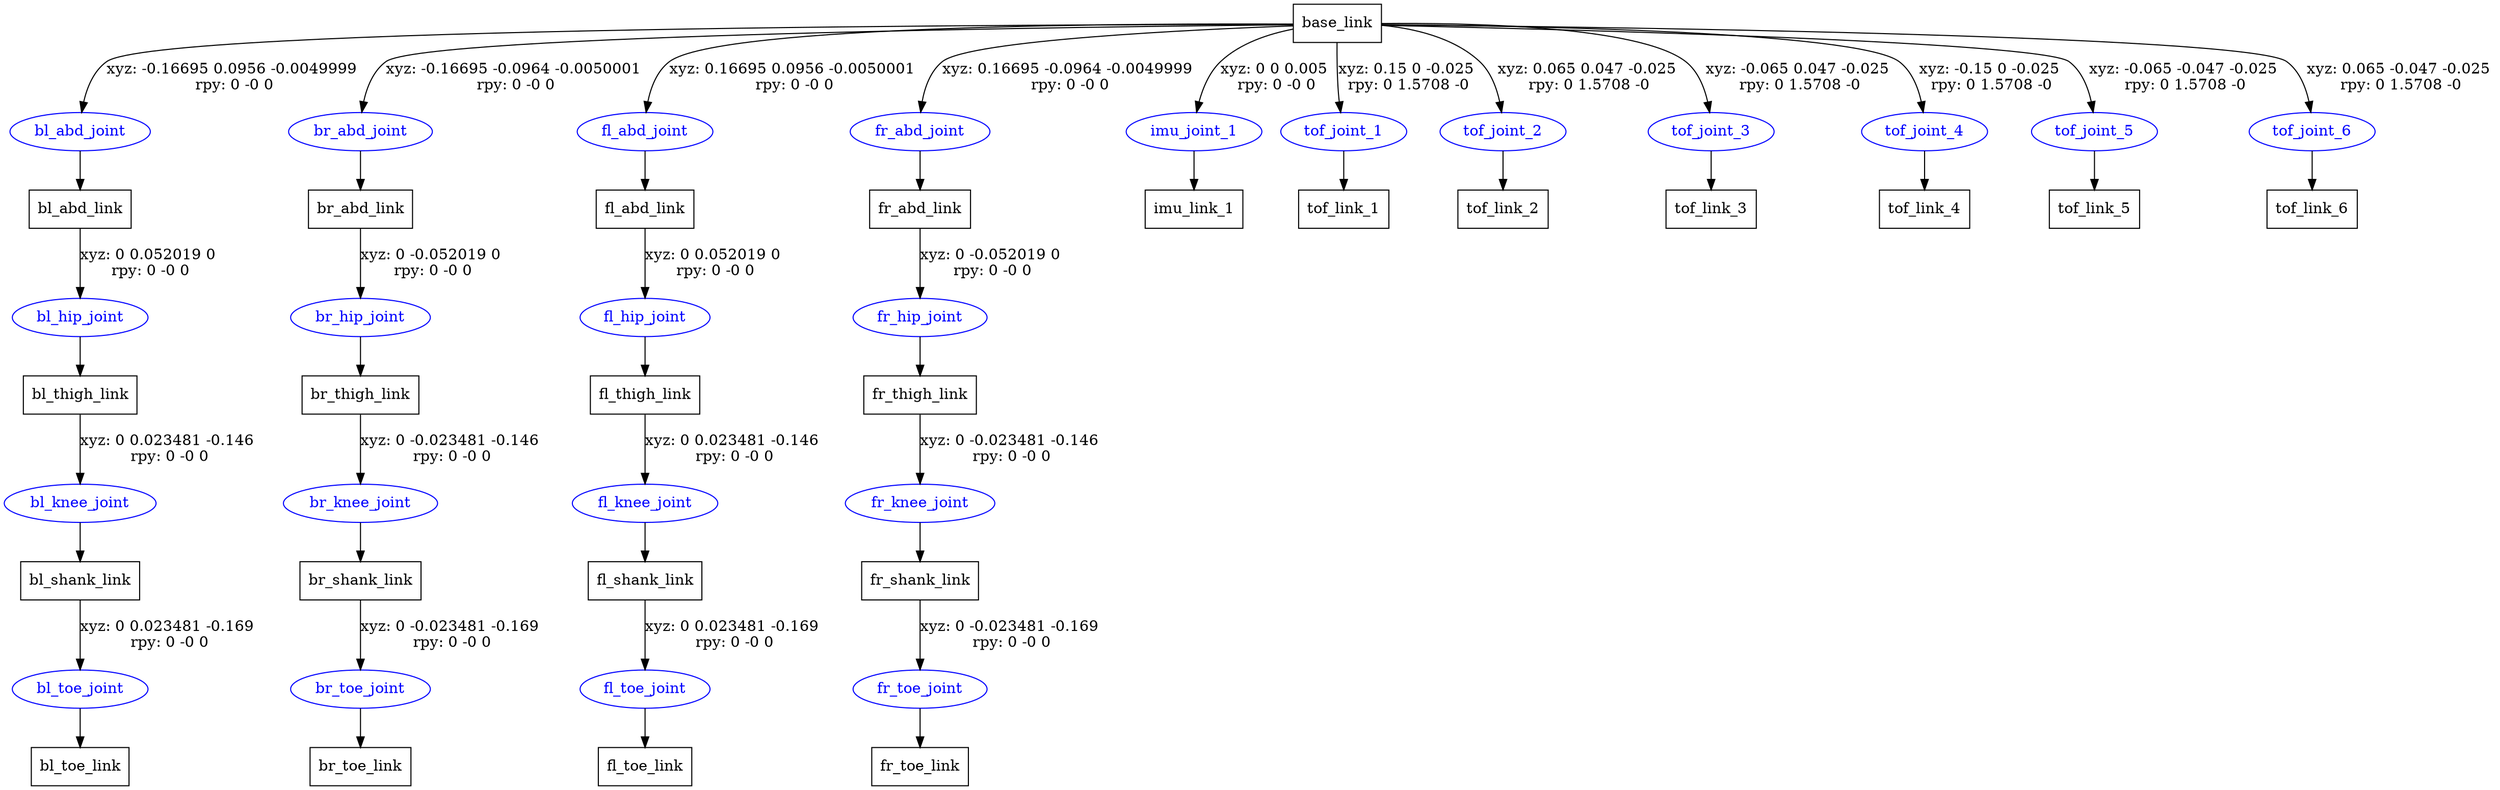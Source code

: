 digraph G {
node [shape=box];
"base_link" [label="base_link"];
"bl_abd_link" [label="bl_abd_link"];
"bl_thigh_link" [label="bl_thigh_link"];
"bl_shank_link" [label="bl_shank_link"];
"bl_toe_link" [label="bl_toe_link"];
"br_abd_link" [label="br_abd_link"];
"br_thigh_link" [label="br_thigh_link"];
"br_shank_link" [label="br_shank_link"];
"br_toe_link" [label="br_toe_link"];
"fl_abd_link" [label="fl_abd_link"];
"fl_thigh_link" [label="fl_thigh_link"];
"fl_shank_link" [label="fl_shank_link"];
"fl_toe_link" [label="fl_toe_link"];
"fr_abd_link" [label="fr_abd_link"];
"fr_thigh_link" [label="fr_thigh_link"];
"fr_shank_link" [label="fr_shank_link"];
"fr_toe_link" [label="fr_toe_link"];
"imu_link_1" [label="imu_link_1"];
"tof_link_1" [label="tof_link_1"];
"tof_link_2" [label="tof_link_2"];
"tof_link_3" [label="tof_link_3"];
"tof_link_4" [label="tof_link_4"];
"tof_link_5" [label="tof_link_5"];
"tof_link_6" [label="tof_link_6"];
node [shape=ellipse, color=blue, fontcolor=blue];
"base_link" -> "bl_abd_joint" [label="xyz: -0.16695 0.0956 -0.0049999 \nrpy: 0 -0 0"]
"bl_abd_joint" -> "bl_abd_link"
"bl_abd_link" -> "bl_hip_joint" [label="xyz: 0 0.052019 0 \nrpy: 0 -0 0"]
"bl_hip_joint" -> "bl_thigh_link"
"bl_thigh_link" -> "bl_knee_joint" [label="xyz: 0 0.023481 -0.146 \nrpy: 0 -0 0"]
"bl_knee_joint" -> "bl_shank_link"
"bl_shank_link" -> "bl_toe_joint" [label="xyz: 0 0.023481 -0.169 \nrpy: 0 -0 0"]
"bl_toe_joint" -> "bl_toe_link"
"base_link" -> "br_abd_joint" [label="xyz: -0.16695 -0.0964 -0.0050001 \nrpy: 0 -0 0"]
"br_abd_joint" -> "br_abd_link"
"br_abd_link" -> "br_hip_joint" [label="xyz: 0 -0.052019 0 \nrpy: 0 -0 0"]
"br_hip_joint" -> "br_thigh_link"
"br_thigh_link" -> "br_knee_joint" [label="xyz: 0 -0.023481 -0.146 \nrpy: 0 -0 0"]
"br_knee_joint" -> "br_shank_link"
"br_shank_link" -> "br_toe_joint" [label="xyz: 0 -0.023481 -0.169 \nrpy: 0 -0 0"]
"br_toe_joint" -> "br_toe_link"
"base_link" -> "fl_abd_joint" [label="xyz: 0.16695 0.0956 -0.0050001 \nrpy: 0 -0 0"]
"fl_abd_joint" -> "fl_abd_link"
"fl_abd_link" -> "fl_hip_joint" [label="xyz: 0 0.052019 0 \nrpy: 0 -0 0"]
"fl_hip_joint" -> "fl_thigh_link"
"fl_thigh_link" -> "fl_knee_joint" [label="xyz: 0 0.023481 -0.146 \nrpy: 0 -0 0"]
"fl_knee_joint" -> "fl_shank_link"
"fl_shank_link" -> "fl_toe_joint" [label="xyz: 0 0.023481 -0.169 \nrpy: 0 -0 0"]
"fl_toe_joint" -> "fl_toe_link"
"base_link" -> "fr_abd_joint" [label="xyz: 0.16695 -0.0964 -0.0049999 \nrpy: 0 -0 0"]
"fr_abd_joint" -> "fr_abd_link"
"fr_abd_link" -> "fr_hip_joint" [label="xyz: 0 -0.052019 0 \nrpy: 0 -0 0"]
"fr_hip_joint" -> "fr_thigh_link"
"fr_thigh_link" -> "fr_knee_joint" [label="xyz: 0 -0.023481 -0.146 \nrpy: 0 -0 0"]
"fr_knee_joint" -> "fr_shank_link"
"fr_shank_link" -> "fr_toe_joint" [label="xyz: 0 -0.023481 -0.169 \nrpy: 0 -0 0"]
"fr_toe_joint" -> "fr_toe_link"
"base_link" -> "imu_joint_1" [label="xyz: 0 0 0.005 \nrpy: 0 -0 0"]
"imu_joint_1" -> "imu_link_1"
"base_link" -> "tof_joint_1" [label="xyz: 0.15 0 -0.025 \nrpy: 0 1.5708 -0"]
"tof_joint_1" -> "tof_link_1"
"base_link" -> "tof_joint_2" [label="xyz: 0.065 0.047 -0.025 \nrpy: 0 1.5708 -0"]
"tof_joint_2" -> "tof_link_2"
"base_link" -> "tof_joint_3" [label="xyz: -0.065 0.047 -0.025 \nrpy: 0 1.5708 -0"]
"tof_joint_3" -> "tof_link_3"
"base_link" -> "tof_joint_4" [label="xyz: -0.15 0 -0.025 \nrpy: 0 1.5708 -0"]
"tof_joint_4" -> "tof_link_4"
"base_link" -> "tof_joint_5" [label="xyz: -0.065 -0.047 -0.025 \nrpy: 0 1.5708 -0"]
"tof_joint_5" -> "tof_link_5"
"base_link" -> "tof_joint_6" [label="xyz: 0.065 -0.047 -0.025 \nrpy: 0 1.5708 -0"]
"tof_joint_6" -> "tof_link_6"
}
